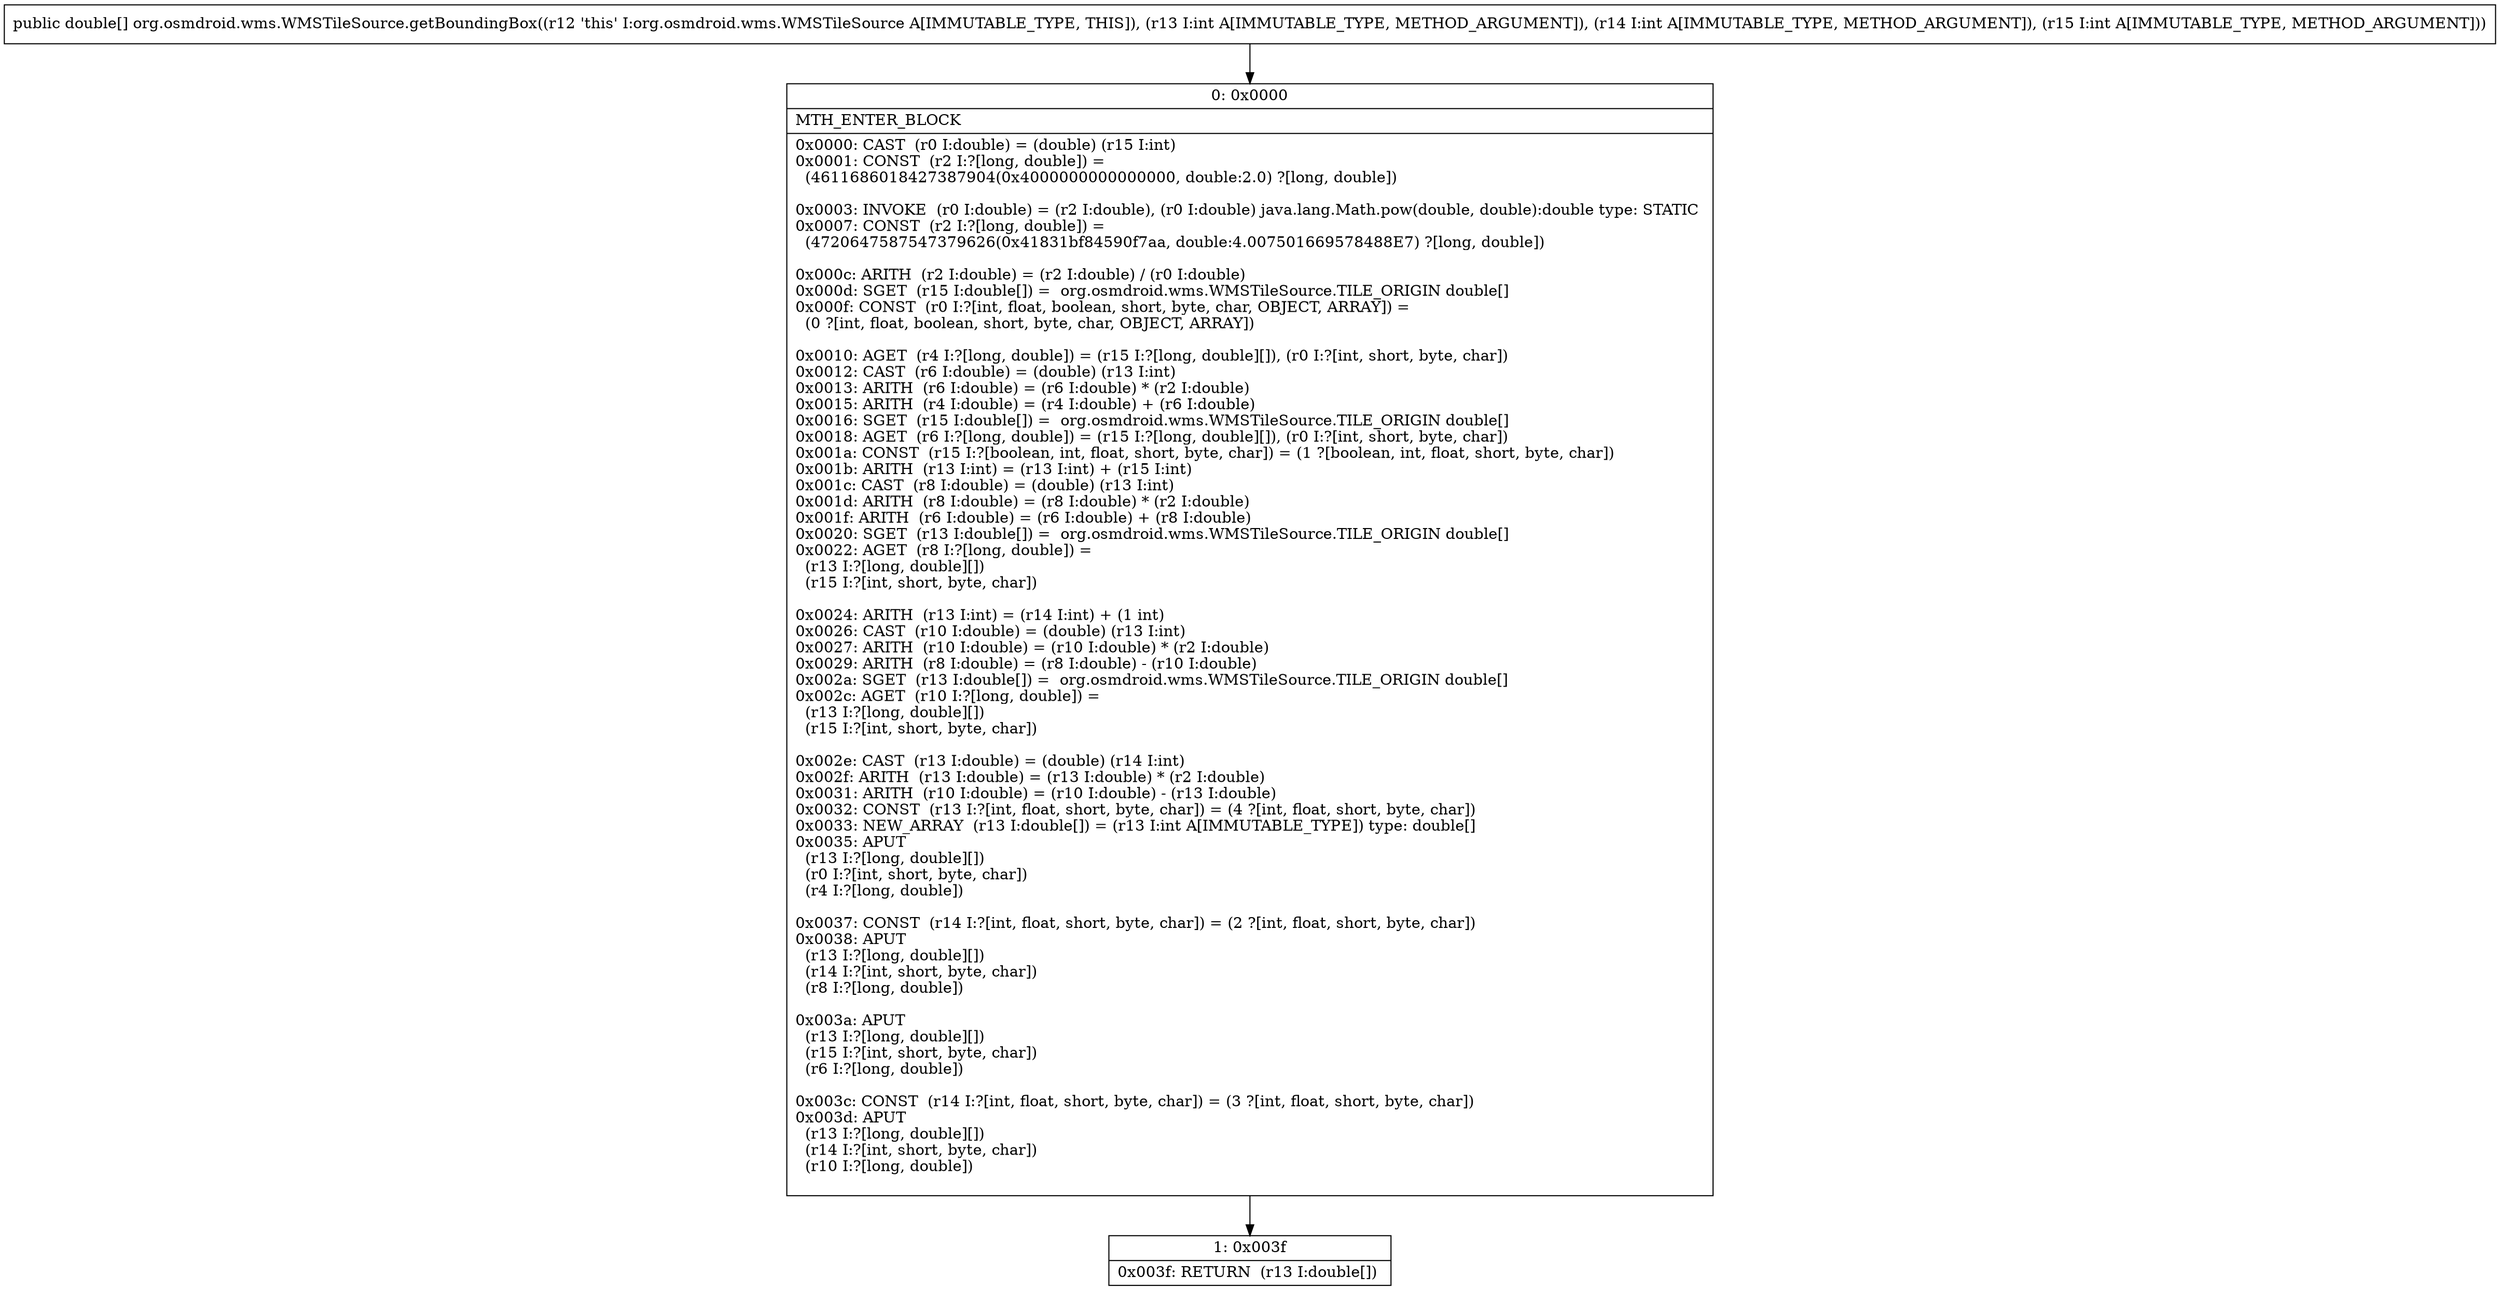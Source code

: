 digraph "CFG fororg.osmdroid.wms.WMSTileSource.getBoundingBox(III)[D" {
Node_0 [shape=record,label="{0\:\ 0x0000|MTH_ENTER_BLOCK\l|0x0000: CAST  (r0 I:double) = (double) (r15 I:int) \l0x0001: CONST  (r2 I:?[long, double]) = \l  (4611686018427387904(0x4000000000000000, double:2.0) ?[long, double])\l \l0x0003: INVOKE  (r0 I:double) = (r2 I:double), (r0 I:double) java.lang.Math.pow(double, double):double type: STATIC \l0x0007: CONST  (r2 I:?[long, double]) = \l  (4720647587547379626(0x41831bf84590f7aa, double:4.007501669578488E7) ?[long, double])\l \l0x000c: ARITH  (r2 I:double) = (r2 I:double) \/ (r0 I:double) \l0x000d: SGET  (r15 I:double[]) =  org.osmdroid.wms.WMSTileSource.TILE_ORIGIN double[] \l0x000f: CONST  (r0 I:?[int, float, boolean, short, byte, char, OBJECT, ARRAY]) = \l  (0 ?[int, float, boolean, short, byte, char, OBJECT, ARRAY])\l \l0x0010: AGET  (r4 I:?[long, double]) = (r15 I:?[long, double][]), (r0 I:?[int, short, byte, char]) \l0x0012: CAST  (r6 I:double) = (double) (r13 I:int) \l0x0013: ARITH  (r6 I:double) = (r6 I:double) * (r2 I:double) \l0x0015: ARITH  (r4 I:double) = (r4 I:double) + (r6 I:double) \l0x0016: SGET  (r15 I:double[]) =  org.osmdroid.wms.WMSTileSource.TILE_ORIGIN double[] \l0x0018: AGET  (r6 I:?[long, double]) = (r15 I:?[long, double][]), (r0 I:?[int, short, byte, char]) \l0x001a: CONST  (r15 I:?[boolean, int, float, short, byte, char]) = (1 ?[boolean, int, float, short, byte, char]) \l0x001b: ARITH  (r13 I:int) = (r13 I:int) + (r15 I:int) \l0x001c: CAST  (r8 I:double) = (double) (r13 I:int) \l0x001d: ARITH  (r8 I:double) = (r8 I:double) * (r2 I:double) \l0x001f: ARITH  (r6 I:double) = (r6 I:double) + (r8 I:double) \l0x0020: SGET  (r13 I:double[]) =  org.osmdroid.wms.WMSTileSource.TILE_ORIGIN double[] \l0x0022: AGET  (r8 I:?[long, double]) = \l  (r13 I:?[long, double][])\l  (r15 I:?[int, short, byte, char])\l \l0x0024: ARITH  (r13 I:int) = (r14 I:int) + (1 int) \l0x0026: CAST  (r10 I:double) = (double) (r13 I:int) \l0x0027: ARITH  (r10 I:double) = (r10 I:double) * (r2 I:double) \l0x0029: ARITH  (r8 I:double) = (r8 I:double) \- (r10 I:double) \l0x002a: SGET  (r13 I:double[]) =  org.osmdroid.wms.WMSTileSource.TILE_ORIGIN double[] \l0x002c: AGET  (r10 I:?[long, double]) = \l  (r13 I:?[long, double][])\l  (r15 I:?[int, short, byte, char])\l \l0x002e: CAST  (r13 I:double) = (double) (r14 I:int) \l0x002f: ARITH  (r13 I:double) = (r13 I:double) * (r2 I:double) \l0x0031: ARITH  (r10 I:double) = (r10 I:double) \- (r13 I:double) \l0x0032: CONST  (r13 I:?[int, float, short, byte, char]) = (4 ?[int, float, short, byte, char]) \l0x0033: NEW_ARRAY  (r13 I:double[]) = (r13 I:int A[IMMUTABLE_TYPE]) type: double[] \l0x0035: APUT  \l  (r13 I:?[long, double][])\l  (r0 I:?[int, short, byte, char])\l  (r4 I:?[long, double])\l \l0x0037: CONST  (r14 I:?[int, float, short, byte, char]) = (2 ?[int, float, short, byte, char]) \l0x0038: APUT  \l  (r13 I:?[long, double][])\l  (r14 I:?[int, short, byte, char])\l  (r8 I:?[long, double])\l \l0x003a: APUT  \l  (r13 I:?[long, double][])\l  (r15 I:?[int, short, byte, char])\l  (r6 I:?[long, double])\l \l0x003c: CONST  (r14 I:?[int, float, short, byte, char]) = (3 ?[int, float, short, byte, char]) \l0x003d: APUT  \l  (r13 I:?[long, double][])\l  (r14 I:?[int, short, byte, char])\l  (r10 I:?[long, double])\l \l}"];
Node_1 [shape=record,label="{1\:\ 0x003f|0x003f: RETURN  (r13 I:double[]) \l}"];
MethodNode[shape=record,label="{public double[] org.osmdroid.wms.WMSTileSource.getBoundingBox((r12 'this' I:org.osmdroid.wms.WMSTileSource A[IMMUTABLE_TYPE, THIS]), (r13 I:int A[IMMUTABLE_TYPE, METHOD_ARGUMENT]), (r14 I:int A[IMMUTABLE_TYPE, METHOD_ARGUMENT]), (r15 I:int A[IMMUTABLE_TYPE, METHOD_ARGUMENT])) }"];
MethodNode -> Node_0;
Node_0 -> Node_1;
}

